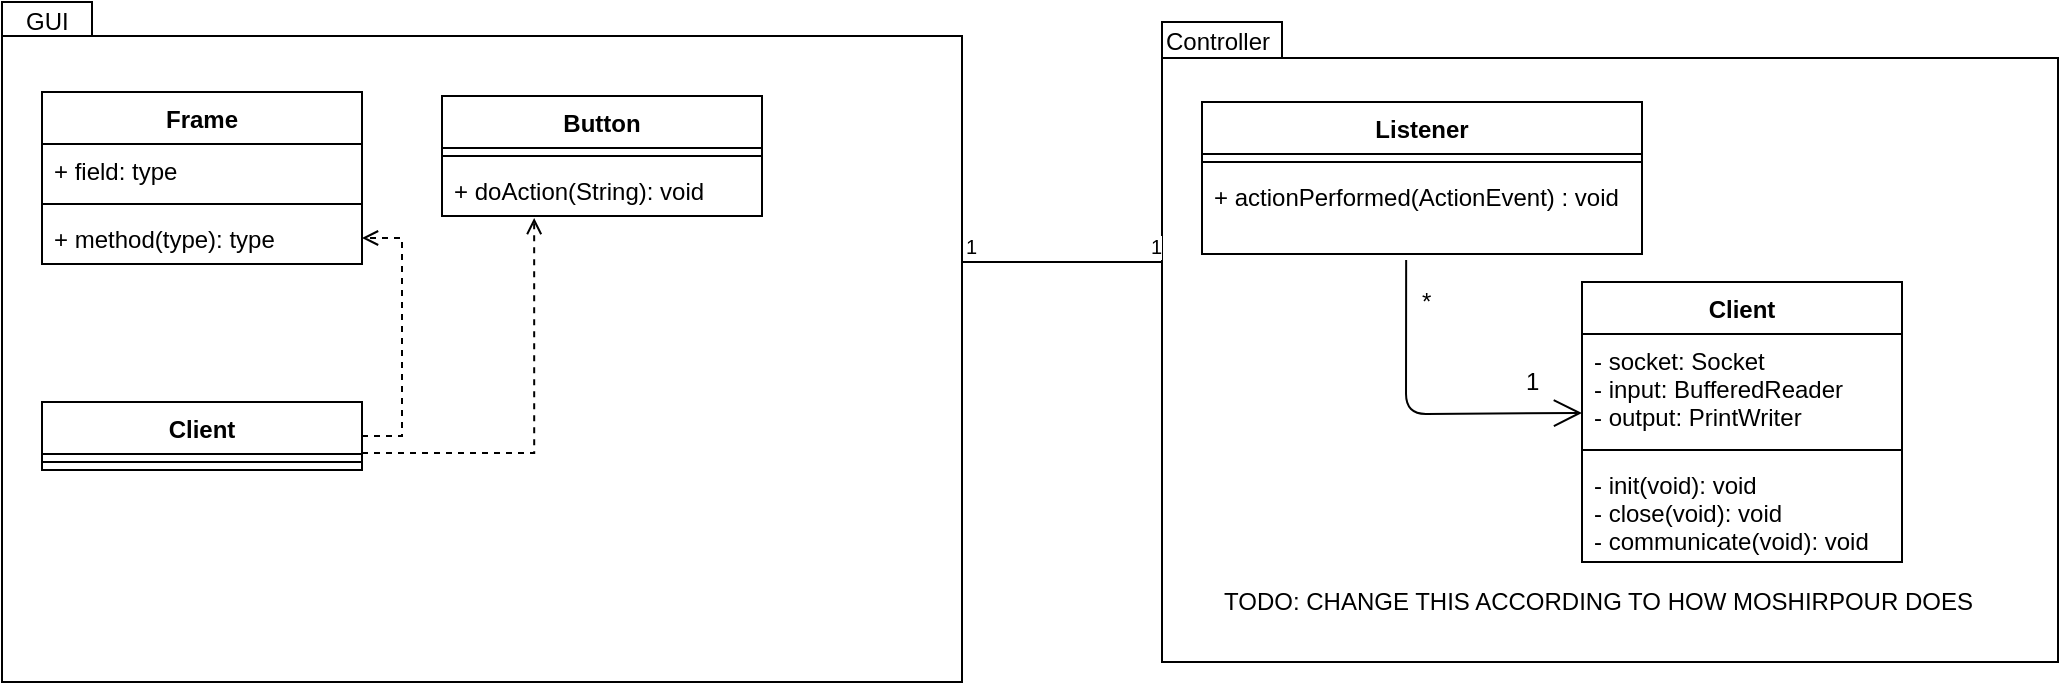 <mxfile version="10.5.9" type="device"><diagram id="1FSgIPnLK2E2wW9fyF6b" name="Page-1"><mxGraphModel dx="1394" dy="764" grid="1" gridSize="10" guides="1" tooltips="1" connect="1" arrows="1" fold="1" page="1" pageScale="1" pageWidth="850" pageHeight="1100" math="0" shadow="0"><root><mxCell id="0"/><mxCell id="1" parent="0"/><mxCell id="QaRUB-SHU6aQcExJJlNz-1" value="" style="shape=folder;fontStyle=1;spacingTop=10;tabWidth=45;tabHeight=17;tabPosition=left;html=1;" vertex="1" parent="1"><mxGeometry x="20" y="20" width="480" height="340" as="geometry"/></mxCell><mxCell id="QaRUB-SHU6aQcExJJlNz-4" value="GUI" style="text;html=1;resizable=0;points=[];autosize=1;align=left;verticalAlign=top;spacingTop=-4;" vertex="1" parent="1"><mxGeometry x="30" y="20" width="40" height="20" as="geometry"/></mxCell><mxCell id="QaRUB-SHU6aQcExJJlNz-6" value="" style="shape=folder;fontStyle=1;spacingTop=10;tabWidth=60;tabHeight=18;tabPosition=left;html=1;" vertex="1" parent="1"><mxGeometry x="600" y="30" width="448" height="320" as="geometry"/></mxCell><mxCell id="QaRUB-SHU6aQcExJJlNz-7" value="Controller" style="text;html=1;resizable=0;points=[];autosize=1;align=left;verticalAlign=top;spacingTop=-4;" vertex="1" parent="1"><mxGeometry x="600" y="30" width="70" height="20" as="geometry"/></mxCell><mxCell id="QaRUB-SHU6aQcExJJlNz-8" value="" style="endArrow=none;html=1;edgeStyle=orthogonalEdgeStyle;" edge="1" parent="1"><mxGeometry relative="1" as="geometry"><mxPoint x="500" y="150" as="sourcePoint"/><mxPoint x="600" y="150" as="targetPoint"/></mxGeometry></mxCell><mxCell id="QaRUB-SHU6aQcExJJlNz-9" value="1" style="resizable=0;html=1;align=left;verticalAlign=bottom;labelBackgroundColor=#ffffff;fontSize=10;" connectable="0" vertex="1" parent="QaRUB-SHU6aQcExJJlNz-8"><mxGeometry x="-1" relative="1" as="geometry"/></mxCell><mxCell id="QaRUB-SHU6aQcExJJlNz-10" value="1" style="resizable=0;html=1;align=right;verticalAlign=bottom;labelBackgroundColor=#ffffff;fontSize=10;" connectable="0" vertex="1" parent="QaRUB-SHU6aQcExJJlNz-8"><mxGeometry x="1" relative="1" as="geometry"/></mxCell><mxCell id="QaRUB-SHU6aQcExJJlNz-12" value="Listener&#10;" style="swimlane;fontStyle=1;align=center;verticalAlign=top;childLayout=stackLayout;horizontal=1;startSize=26;horizontalStack=0;resizeParent=1;resizeParentMax=0;resizeLast=0;collapsible=1;marginBottom=0;" vertex="1" parent="1"><mxGeometry x="620" y="70" width="220" height="76" as="geometry"/></mxCell><mxCell id="QaRUB-SHU6aQcExJJlNz-14" value="" style="line;strokeWidth=1;fillColor=none;align=left;verticalAlign=middle;spacingTop=-1;spacingLeft=3;spacingRight=3;rotatable=0;labelPosition=right;points=[];portConstraint=eastwest;" vertex="1" parent="QaRUB-SHU6aQcExJJlNz-12"><mxGeometry y="26" width="220" height="8" as="geometry"/></mxCell><mxCell id="QaRUB-SHU6aQcExJJlNz-15" value="+ actionPerformed(ActionEvent) : void" style="text;strokeColor=none;fillColor=none;align=left;verticalAlign=top;spacingLeft=4;spacingRight=4;overflow=hidden;rotatable=0;points=[[0,0.5],[1,0.5]];portConstraint=eastwest;" vertex="1" parent="QaRUB-SHU6aQcExJJlNz-12"><mxGeometry y="34" width="220" height="42" as="geometry"/></mxCell><mxCell id="QaRUB-SHU6aQcExJJlNz-16" value="Client" style="swimlane;fontStyle=1;align=center;verticalAlign=top;childLayout=stackLayout;horizontal=1;startSize=26;horizontalStack=0;resizeParent=1;resizeParentMax=0;resizeLast=0;collapsible=1;marginBottom=0;" vertex="1" parent="1"><mxGeometry x="810" y="160" width="160" height="140" as="geometry"/></mxCell><mxCell id="QaRUB-SHU6aQcExJJlNz-17" value="- socket: Socket&#10;- input: BufferedReader&#10;- output: PrintWriter&#10;" style="text;strokeColor=none;fillColor=none;align=left;verticalAlign=top;spacingLeft=4;spacingRight=4;overflow=hidden;rotatable=0;points=[[0,0.5],[1,0.5]];portConstraint=eastwest;" vertex="1" parent="QaRUB-SHU6aQcExJJlNz-16"><mxGeometry y="26" width="160" height="54" as="geometry"/></mxCell><mxCell id="QaRUB-SHU6aQcExJJlNz-18" value="" style="line;strokeWidth=1;fillColor=none;align=left;verticalAlign=middle;spacingTop=-1;spacingLeft=3;spacingRight=3;rotatable=0;labelPosition=right;points=[];portConstraint=eastwest;" vertex="1" parent="QaRUB-SHU6aQcExJJlNz-16"><mxGeometry y="80" width="160" height="8" as="geometry"/></mxCell><mxCell id="QaRUB-SHU6aQcExJJlNz-19" value="- init(void): void&#10;- close(void): void&#10;- communicate(void): void&#10;" style="text;strokeColor=none;fillColor=none;align=left;verticalAlign=top;spacingLeft=4;spacingRight=4;overflow=hidden;rotatable=0;points=[[0,0.5],[1,0.5]];portConstraint=eastwest;" vertex="1" parent="QaRUB-SHU6aQcExJJlNz-16"><mxGeometry y="88" width="160" height="52" as="geometry"/></mxCell><mxCell id="QaRUB-SHU6aQcExJJlNz-21" value="" style="endArrow=open;endFill=1;endSize=12;html=1;exitX=0.464;exitY=1.071;exitDx=0;exitDy=0;exitPerimeter=0;" edge="1" parent="1" source="QaRUB-SHU6aQcExJJlNz-15"><mxGeometry width="160" relative="1" as="geometry"><mxPoint x="650" y="225.5" as="sourcePoint"/><mxPoint x="810" y="225.5" as="targetPoint"/><Array as="points"><mxPoint x="722" y="226"/></Array></mxGeometry></mxCell><mxCell id="QaRUB-SHU6aQcExJJlNz-22" value="1" style="text;html=1;resizable=0;points=[];autosize=1;align=left;verticalAlign=top;spacingTop=-4;" vertex="1" parent="1"><mxGeometry x="780" y="200" width="20" height="20" as="geometry"/></mxCell><mxCell id="QaRUB-SHU6aQcExJJlNz-24" value="*" style="text;html=1;resizable=0;points=[];autosize=1;align=left;verticalAlign=top;spacingTop=-4;" vertex="1" parent="1"><mxGeometry x="728" y="160" width="20" height="20" as="geometry"/></mxCell><mxCell id="QaRUB-SHU6aQcExJJlNz-25" value="TODO: CHANGE THIS ACCORDING TO HOW MOSHIRPOUR DOES" style="text;html=1;resizable=0;points=[];autosize=1;align=left;verticalAlign=top;spacingTop=-4;" vertex="1" parent="1"><mxGeometry x="629" y="310" width="390" height="20" as="geometry"/></mxCell><mxCell id="QaRUB-SHU6aQcExJJlNz-28" value="Frame" style="swimlane;fontStyle=1;align=center;verticalAlign=top;childLayout=stackLayout;horizontal=1;startSize=26;horizontalStack=0;resizeParent=1;resizeParentMax=0;resizeLast=0;collapsible=1;marginBottom=0;" vertex="1" parent="1"><mxGeometry x="40" y="65" width="160" height="86" as="geometry"/></mxCell><mxCell id="QaRUB-SHU6aQcExJJlNz-29" value="+ field: type" style="text;strokeColor=none;fillColor=none;align=left;verticalAlign=top;spacingLeft=4;spacingRight=4;overflow=hidden;rotatable=0;points=[[0,0.5],[1,0.5]];portConstraint=eastwest;" vertex="1" parent="QaRUB-SHU6aQcExJJlNz-28"><mxGeometry y="26" width="160" height="26" as="geometry"/></mxCell><mxCell id="QaRUB-SHU6aQcExJJlNz-30" value="" style="line;strokeWidth=1;fillColor=none;align=left;verticalAlign=middle;spacingTop=-1;spacingLeft=3;spacingRight=3;rotatable=0;labelPosition=right;points=[];portConstraint=eastwest;" vertex="1" parent="QaRUB-SHU6aQcExJJlNz-28"><mxGeometry y="52" width="160" height="8" as="geometry"/></mxCell><mxCell id="QaRUB-SHU6aQcExJJlNz-31" value="+ method(type): type" style="text;strokeColor=none;fillColor=none;align=left;verticalAlign=top;spacingLeft=4;spacingRight=4;overflow=hidden;rotatable=0;points=[[0,0.5],[1,0.5]];portConstraint=eastwest;" vertex="1" parent="QaRUB-SHU6aQcExJJlNz-28"><mxGeometry y="60" width="160" height="26" as="geometry"/></mxCell><mxCell id="QaRUB-SHU6aQcExJJlNz-32" value="Button" style="swimlane;fontStyle=1;align=center;verticalAlign=top;childLayout=stackLayout;horizontal=1;startSize=26;horizontalStack=0;resizeParent=1;resizeParentMax=0;resizeLast=0;collapsible=1;marginBottom=0;" vertex="1" parent="1"><mxGeometry x="240" y="67" width="160" height="60" as="geometry"/></mxCell><mxCell id="QaRUB-SHU6aQcExJJlNz-34" value="" style="line;strokeWidth=1;fillColor=none;align=left;verticalAlign=middle;spacingTop=-1;spacingLeft=3;spacingRight=3;rotatable=0;labelPosition=right;points=[];portConstraint=eastwest;" vertex="1" parent="QaRUB-SHU6aQcExJJlNz-32"><mxGeometry y="26" width="160" height="8" as="geometry"/></mxCell><mxCell id="QaRUB-SHU6aQcExJJlNz-35" value="+ doAction(String): void" style="text;strokeColor=none;fillColor=none;align=left;verticalAlign=top;spacingLeft=4;spacingRight=4;overflow=hidden;rotatable=0;points=[[0,0.5],[1,0.5]];portConstraint=eastwest;" vertex="1" parent="QaRUB-SHU6aQcExJJlNz-32"><mxGeometry y="34" width="160" height="26" as="geometry"/></mxCell><mxCell id="QaRUB-SHU6aQcExJJlNz-41" style="edgeStyle=orthogonalEdgeStyle;rounded=0;orthogonalLoop=1;jettySize=auto;html=1;exitX=1;exitY=0.5;exitDx=0;exitDy=0;entryX=1;entryY=0.5;entryDx=0;entryDy=0;dashed=1;endArrow=open;endFill=0;" edge="1" parent="1" source="QaRUB-SHU6aQcExJJlNz-36" target="QaRUB-SHU6aQcExJJlNz-31"><mxGeometry relative="1" as="geometry"/></mxCell><mxCell id="QaRUB-SHU6aQcExJJlNz-44" style="edgeStyle=orthogonalEdgeStyle;rounded=0;orthogonalLoop=1;jettySize=auto;html=1;exitX=1;exitY=0.75;exitDx=0;exitDy=0;entryX=0.288;entryY=1.038;entryDx=0;entryDy=0;entryPerimeter=0;dashed=1;endArrow=open;endFill=0;" edge="1" parent="1" source="QaRUB-SHU6aQcExJJlNz-36" target="QaRUB-SHU6aQcExJJlNz-35"><mxGeometry relative="1" as="geometry"/></mxCell><mxCell id="QaRUB-SHU6aQcExJJlNz-36" value="Client" style="swimlane;fontStyle=1;align=center;verticalAlign=top;childLayout=stackLayout;horizontal=1;startSize=26;horizontalStack=0;resizeParent=1;resizeParentMax=0;resizeLast=0;collapsible=1;marginBottom=0;" vertex="1" parent="1"><mxGeometry x="40" y="220" width="160" height="34" as="geometry"/></mxCell><mxCell id="QaRUB-SHU6aQcExJJlNz-38" value="" style="line;strokeWidth=1;fillColor=none;align=left;verticalAlign=middle;spacingTop=-1;spacingLeft=3;spacingRight=3;rotatable=0;labelPosition=right;points=[];portConstraint=eastwest;" vertex="1" parent="QaRUB-SHU6aQcExJJlNz-36"><mxGeometry y="26" width="160" height="8" as="geometry"/></mxCell></root></mxGraphModel></diagram></mxfile>